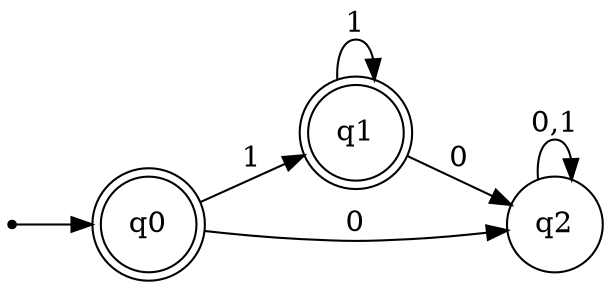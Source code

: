 digraph DFA_2_1_2 {
    rankdir=LR;
    size="8,5";

    node [shape = circle];
    q0 [label="q0", shape=doublecircle];
    q1 [label="q1", shape=doublecircle];
    q2 [label="q2"];

    start [shape=point];
    start -> q0;

    q0 -> q1 [label="1"];
    q0 -> q2 [label="0"];
    q1 -> q1 [label="1"];
    q1 -> q2 [label="0"];
    q2 -> q2 [label="0,1"];
}